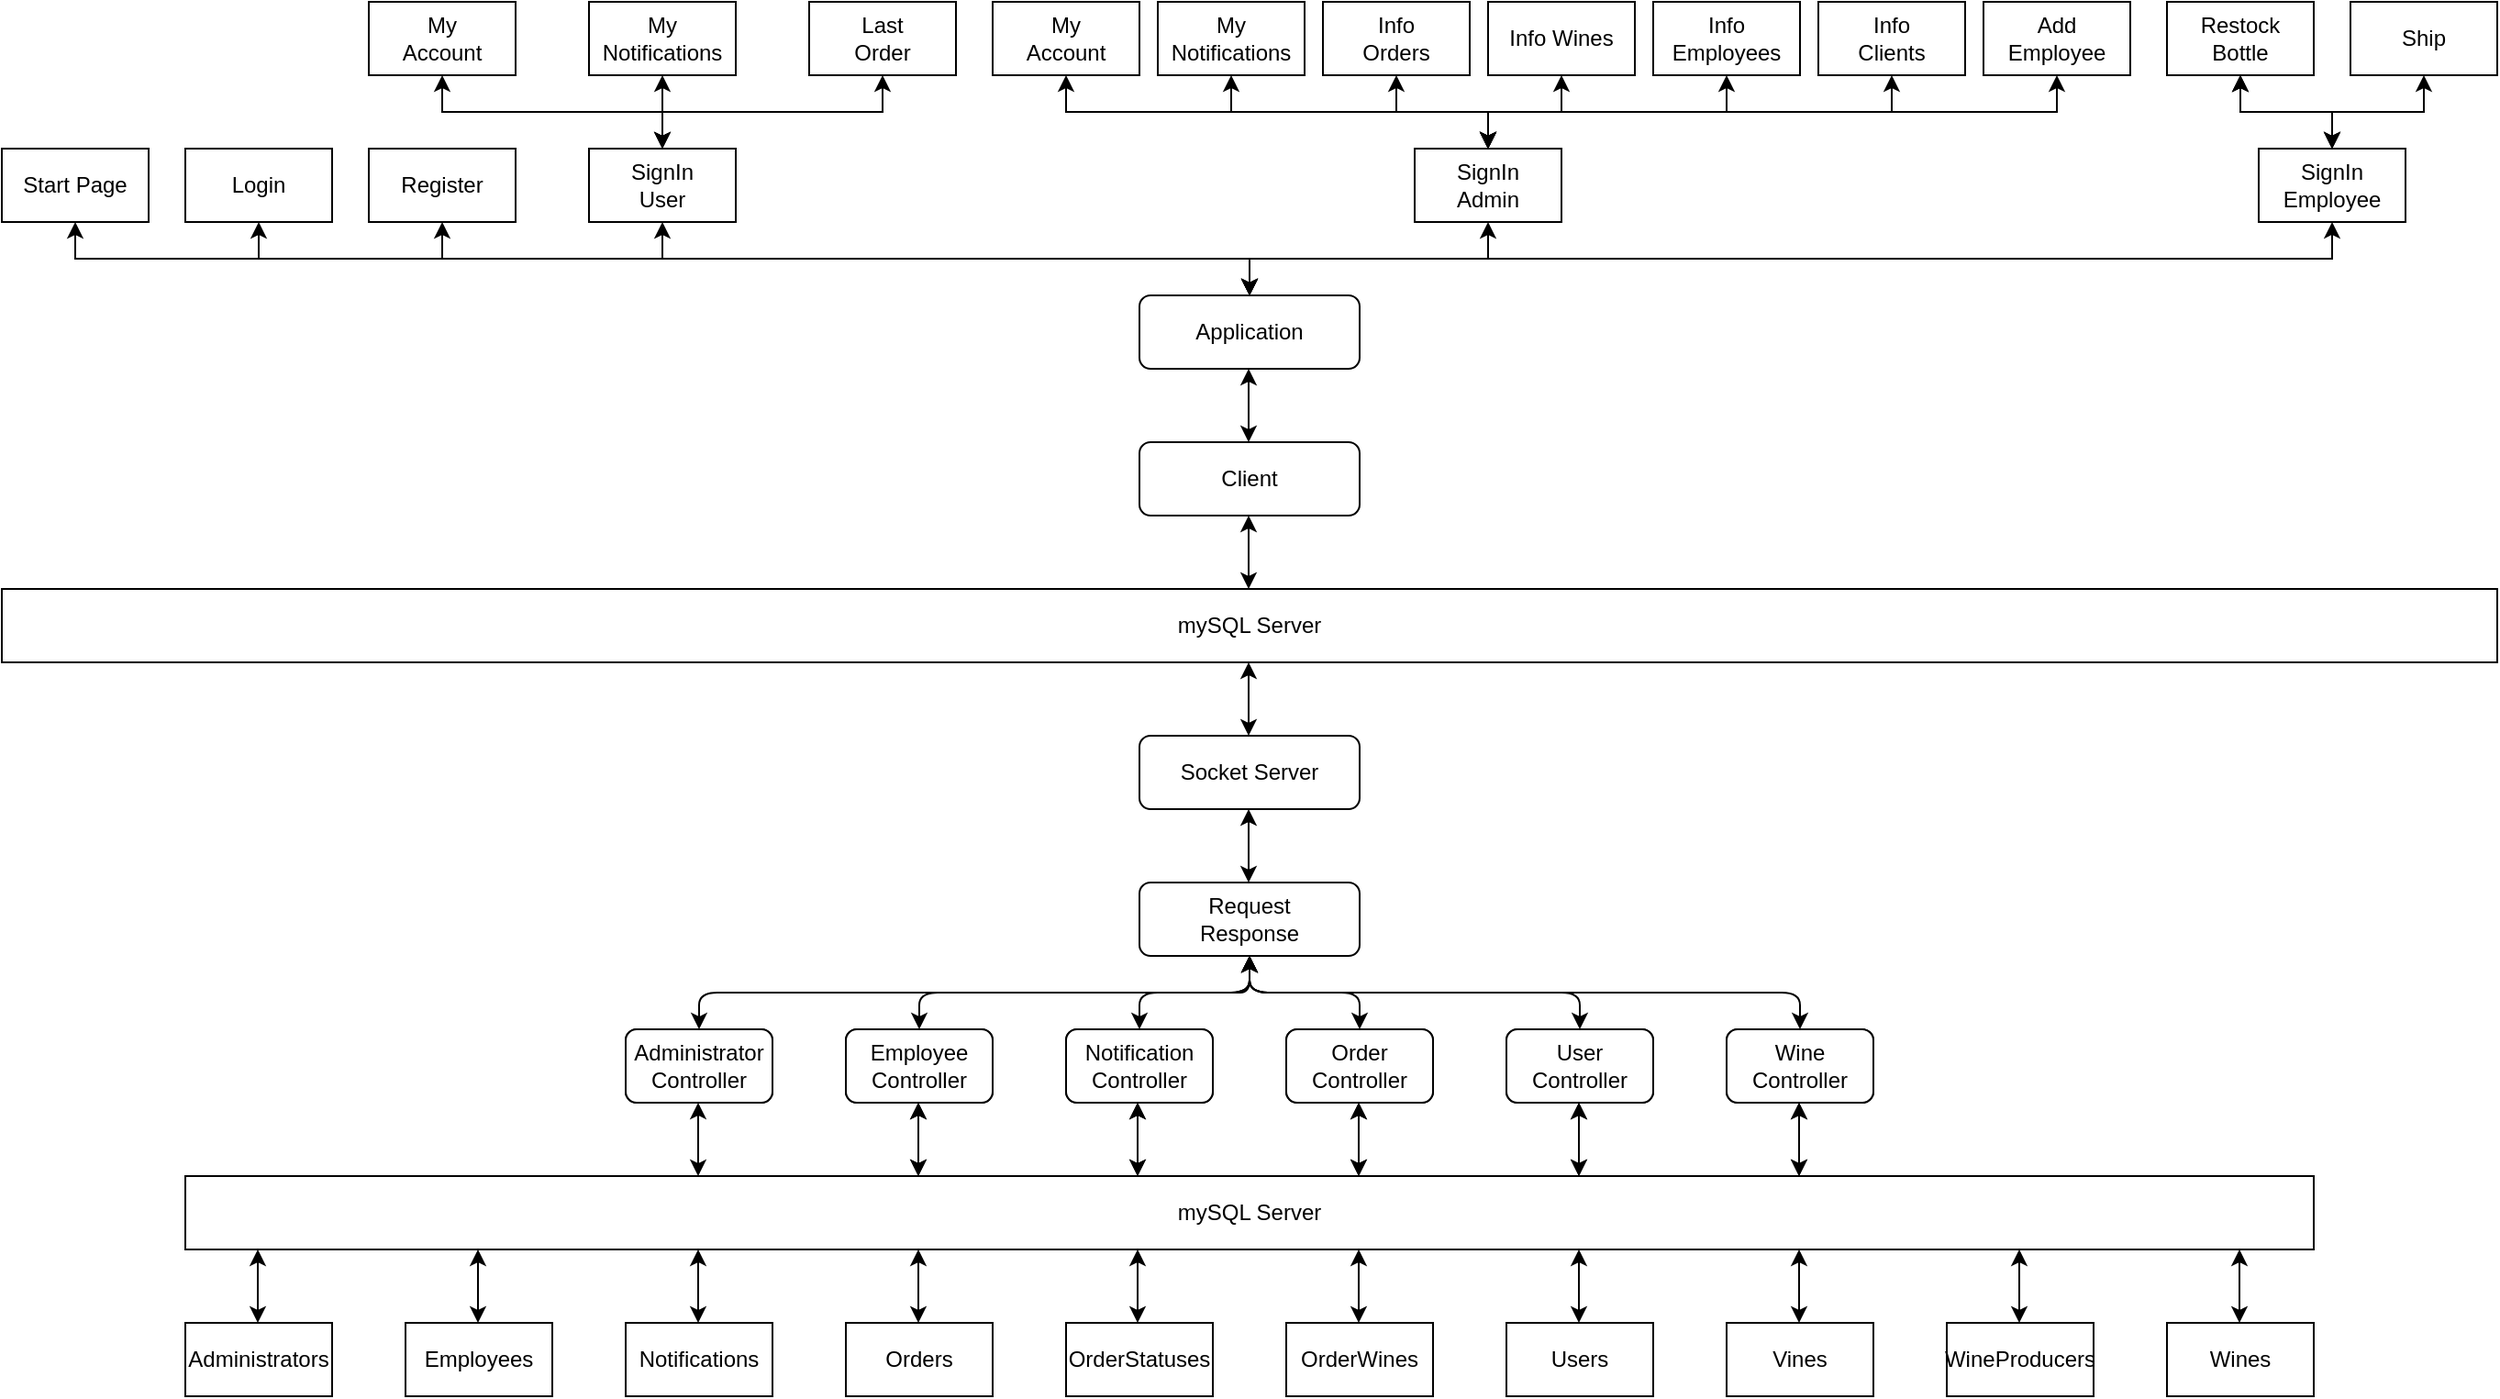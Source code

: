 <mxfile version="13.10.8" type="device"><diagram id="oxoZyxnpSQqmg-PbP51Y" name="Page-1"><mxGraphModel dx="1422" dy="762" grid="1" gridSize="10" guides="1" tooltips="1" connect="1" arrows="1" fold="1" page="1" pageScale="1" pageWidth="1169" pageHeight="827" math="0" shadow="0"><root><mxCell id="0"/><mxCell id="1" parent="0"/><mxCell id="t7MkN_M87zeiK0jrjnHF-2" value="Socket Server" style="rounded=1;whiteSpace=wrap;html=1;" vertex="1" parent="1"><mxGeometry x="620" y="440" width="120" height="40" as="geometry"/></mxCell><mxCell id="t7MkN_M87zeiK0jrjnHF-3" value="Employee&lt;br&gt;Controller" style="rounded=1;whiteSpace=wrap;html=1;" vertex="1" parent="1"><mxGeometry x="460" y="600" width="80" height="40" as="geometry"/></mxCell><mxCell id="t7MkN_M87zeiK0jrjnHF-5" value="Notification&lt;br&gt;Controller" style="rounded=1;whiteSpace=wrap;html=1;" vertex="1" parent="1"><mxGeometry x="580" y="600" width="80" height="40" as="geometry"/></mxCell><mxCell id="t7MkN_M87zeiK0jrjnHF-7" value="Order&lt;br&gt;Controller" style="rounded=1;whiteSpace=wrap;html=1;" vertex="1" parent="1"><mxGeometry x="700" y="600" width="80" height="40" as="geometry"/></mxCell><mxCell id="t7MkN_M87zeiK0jrjnHF-8" value="User&lt;br&gt;Controller" style="rounded=1;whiteSpace=wrap;html=1;" vertex="1" parent="1"><mxGeometry x="820" y="600" width="80" height="40" as="geometry"/></mxCell><mxCell id="t7MkN_M87zeiK0jrjnHF-28" value="" style="endArrow=classic;startArrow=classic;html=1;entryX=0.5;entryY=1;entryDx=0;entryDy=0;" edge="1" parent="1"><mxGeometry width="50" height="50" relative="1" as="geometry"><mxPoint x="619" y="680" as="sourcePoint"/><mxPoint x="619" y="640" as="targetPoint"/></mxGeometry></mxCell><mxCell id="t7MkN_M87zeiK0jrjnHF-29" value="" style="endArrow=classic;startArrow=classic;html=1;entryX=0.5;entryY=1;entryDx=0;entryDy=0;" edge="1" parent="1"><mxGeometry width="50" height="50" relative="1" as="geometry"><mxPoint x="499.5" y="680" as="sourcePoint"/><mxPoint x="499.5" y="640" as="targetPoint"/></mxGeometry></mxCell><mxCell id="t7MkN_M87zeiK0jrjnHF-31" value="" style="endArrow=classic;startArrow=classic;html=1;entryX=0.5;entryY=1;entryDx=0;entryDy=0;" edge="1" parent="1"><mxGeometry width="50" height="50" relative="1" as="geometry"><mxPoint x="859.5" y="680" as="sourcePoint"/><mxPoint x="859.5" y="640" as="targetPoint"/></mxGeometry></mxCell><mxCell id="t7MkN_M87zeiK0jrjnHF-32" value="" style="endArrow=classic;startArrow=classic;html=1;entryX=0.5;entryY=1;entryDx=0;entryDy=0;" edge="1" parent="1"><mxGeometry width="50" height="50" relative="1" as="geometry"><mxPoint x="739.5" y="680" as="sourcePoint"/><mxPoint x="739.5" y="640" as="targetPoint"/></mxGeometry></mxCell><mxCell id="t7MkN_M87zeiK0jrjnHF-33" value="Administrator&lt;br&gt;Controller" style="rounded=1;whiteSpace=wrap;html=1;" vertex="1" parent="1"><mxGeometry x="340" y="600" width="80" height="40" as="geometry"/></mxCell><mxCell id="t7MkN_M87zeiK0jrjnHF-34" value="Wine&lt;br&gt;Controller" style="rounded=1;whiteSpace=wrap;html=1;" vertex="1" parent="1"><mxGeometry x="940" y="600" width="80" height="40" as="geometry"/></mxCell><mxCell id="t7MkN_M87zeiK0jrjnHF-35" value="" style="endArrow=classic;startArrow=classic;html=1;entryX=0.5;entryY=1;entryDx=0;entryDy=0;" edge="1" parent="1"><mxGeometry width="50" height="50" relative="1" as="geometry"><mxPoint x="979.5" y="680" as="sourcePoint"/><mxPoint x="979.5" y="640" as="targetPoint"/></mxGeometry></mxCell><mxCell id="t7MkN_M87zeiK0jrjnHF-38" value="Employee&lt;br&gt;Controller" style="rounded=1;whiteSpace=wrap;html=1;" vertex="1" parent="1"><mxGeometry x="460" y="600" width="80" height="40" as="geometry"/></mxCell><mxCell id="t7MkN_M87zeiK0jrjnHF-39" value="Notification&lt;br&gt;Controller" style="rounded=1;whiteSpace=wrap;html=1;" vertex="1" parent="1"><mxGeometry x="580" y="600" width="80" height="40" as="geometry"/></mxCell><mxCell id="t7MkN_M87zeiK0jrjnHF-40" value="Order&lt;br&gt;Controller" style="rounded=1;whiteSpace=wrap;html=1;" vertex="1" parent="1"><mxGeometry x="700" y="600" width="80" height="40" as="geometry"/></mxCell><mxCell id="t7MkN_M87zeiK0jrjnHF-41" value="User&lt;br&gt;Controller" style="rounded=1;whiteSpace=wrap;html=1;" vertex="1" parent="1"><mxGeometry x="820" y="600" width="80" height="40" as="geometry"/></mxCell><mxCell id="t7MkN_M87zeiK0jrjnHF-43" value="" style="endArrow=classic;startArrow=classic;html=1;entryX=0.5;entryY=1;entryDx=0;entryDy=0;" edge="1" parent="1"><mxGeometry width="50" height="50" relative="1" as="geometry"><mxPoint x="619" y="680" as="sourcePoint"/><mxPoint x="619" y="640" as="targetPoint"/></mxGeometry></mxCell><mxCell id="t7MkN_M87zeiK0jrjnHF-44" value="" style="endArrow=classic;startArrow=classic;html=1;entryX=0.5;entryY=1;entryDx=0;entryDy=0;" edge="1" parent="1"><mxGeometry width="50" height="50" relative="1" as="geometry"><mxPoint x="499.5" y="680" as="sourcePoint"/><mxPoint x="499.5" y="640" as="targetPoint"/></mxGeometry></mxCell><mxCell id="t7MkN_M87zeiK0jrjnHF-46" value="" style="endArrow=classic;startArrow=classic;html=1;entryX=0.5;entryY=1;entryDx=0;entryDy=0;" edge="1" parent="1"><mxGeometry width="50" height="50" relative="1" as="geometry"><mxPoint x="859.5" y="680" as="sourcePoint"/><mxPoint x="859.5" y="640" as="targetPoint"/></mxGeometry></mxCell><mxCell id="t7MkN_M87zeiK0jrjnHF-47" value="" style="endArrow=classic;startArrow=classic;html=1;entryX=0.5;entryY=1;entryDx=0;entryDy=0;" edge="1" parent="1"><mxGeometry width="50" height="50" relative="1" as="geometry"><mxPoint x="739.5" y="680" as="sourcePoint"/><mxPoint x="739.5" y="640" as="targetPoint"/></mxGeometry></mxCell><mxCell id="t7MkN_M87zeiK0jrjnHF-48" value="Administrator&lt;br&gt;Controller" style="rounded=1;whiteSpace=wrap;html=1;" vertex="1" parent="1"><mxGeometry x="340" y="600" width="80" height="40" as="geometry"/></mxCell><mxCell id="t7MkN_M87zeiK0jrjnHF-49" value="Wine&lt;br&gt;Controller" style="rounded=1;whiteSpace=wrap;html=1;" vertex="1" parent="1"><mxGeometry x="940" y="600" width="80" height="40" as="geometry"/></mxCell><mxCell id="t7MkN_M87zeiK0jrjnHF-50" value="" style="endArrow=classic;startArrow=classic;html=1;entryX=0.5;entryY=1;entryDx=0;entryDy=0;" edge="1" parent="1"><mxGeometry width="50" height="50" relative="1" as="geometry"><mxPoint x="979.5" y="680" as="sourcePoint"/><mxPoint x="979.5" y="640" as="targetPoint"/></mxGeometry></mxCell><mxCell id="t7MkN_M87zeiK0jrjnHF-52" value="Request&lt;br&gt;Response" style="rounded=1;whiteSpace=wrap;html=1;" vertex="1" parent="1"><mxGeometry x="620" y="520" width="120" height="40" as="geometry"/></mxCell><mxCell id="t7MkN_M87zeiK0jrjnHF-54" value="" style="endArrow=classic;startArrow=classic;html=1;entryX=0.5;entryY=1;entryDx=0;entryDy=0;" edge="1" parent="1"><mxGeometry width="50" height="50" relative="1" as="geometry"><mxPoint x="679.5" y="520" as="sourcePoint"/><mxPoint x="679.5" y="480" as="targetPoint"/></mxGeometry></mxCell><mxCell id="t7MkN_M87zeiK0jrjnHF-55" value="" style="endArrow=classic;startArrow=classic;html=1;exitX=0.5;exitY=0;exitDx=0;exitDy=0;entryX=0.5;entryY=1;entryDx=0;entryDy=0;" edge="1" parent="1" source="t7MkN_M87zeiK0jrjnHF-48" target="t7MkN_M87zeiK0jrjnHF-52"><mxGeometry width="50" height="50" relative="1" as="geometry"><mxPoint x="380" y="590" as="sourcePoint"/><mxPoint x="430" y="540" as="targetPoint"/><Array as="points"><mxPoint x="380" y="580"/><mxPoint x="540" y="580"/><mxPoint x="680" y="580"/></Array></mxGeometry></mxCell><mxCell id="t7MkN_M87zeiK0jrjnHF-56" value="" style="endArrow=classic;startArrow=classic;html=1;exitX=0.5;exitY=0;exitDx=0;exitDy=0;entryX=0.5;entryY=1;entryDx=0;entryDy=0;" edge="1" parent="1" target="t7MkN_M87zeiK0jrjnHF-52"><mxGeometry width="50" height="50" relative="1" as="geometry"><mxPoint x="500" y="600" as="sourcePoint"/><mxPoint x="800" y="560" as="targetPoint"/><Array as="points"><mxPoint x="500" y="580"/><mxPoint x="660" y="580"/><mxPoint x="680" y="580"/></Array></mxGeometry></mxCell><mxCell id="t7MkN_M87zeiK0jrjnHF-57" value="" style="endArrow=classic;startArrow=classic;html=1;exitX=0.5;exitY=0;exitDx=0;exitDy=0;entryX=0.5;entryY=1;entryDx=0;entryDy=0;" edge="1" parent="1" target="t7MkN_M87zeiK0jrjnHF-52"><mxGeometry width="50" height="50" relative="1" as="geometry"><mxPoint x="620" y="600" as="sourcePoint"/><mxPoint x="800" y="560" as="targetPoint"/><Array as="points"><mxPoint x="620" y="580"/><mxPoint x="680" y="580"/></Array></mxGeometry></mxCell><mxCell id="t7MkN_M87zeiK0jrjnHF-58" value="" style="endArrow=classic;startArrow=classic;html=1;exitX=0.5;exitY=1;exitDx=0;exitDy=0;entryX=0.5;entryY=0;entryDx=0;entryDy=0;" edge="1" parent="1" source="t7MkN_M87zeiK0jrjnHF-52" target="t7MkN_M87zeiK0jrjnHF-49"><mxGeometry width="50" height="50" relative="1" as="geometry"><mxPoint x="685" y="600" as="sourcePoint"/><mxPoint x="985" y="560" as="targetPoint"/><Array as="points"><mxPoint x="680" y="580"/><mxPoint x="845" y="580"/><mxPoint x="980" y="580"/></Array></mxGeometry></mxCell><mxCell id="t7MkN_M87zeiK0jrjnHF-59" value="" style="endArrow=classic;startArrow=classic;html=1;exitX=0.5;exitY=1;exitDx=0;exitDy=0;entryX=0.5;entryY=0;entryDx=0;entryDy=0;" edge="1" parent="1" source="t7MkN_M87zeiK0jrjnHF-52"><mxGeometry width="50" height="50" relative="1" as="geometry"><mxPoint x="560" y="560" as="sourcePoint"/><mxPoint x="860" y="600" as="targetPoint"/><Array as="points"><mxPoint x="680" y="580"/><mxPoint x="725" y="580"/><mxPoint x="860" y="580"/></Array></mxGeometry></mxCell><mxCell id="t7MkN_M87zeiK0jrjnHF-60" value="" style="endArrow=classic;startArrow=classic;html=1;exitX=0.5;exitY=1;exitDx=0;exitDy=0;entryX=0.5;entryY=0;entryDx=0;entryDy=0;" edge="1" parent="1" source="t7MkN_M87zeiK0jrjnHF-52"><mxGeometry width="50" height="50" relative="1" as="geometry"><mxPoint x="560" y="560" as="sourcePoint"/><mxPoint x="740" y="600" as="targetPoint"/><Array as="points"><mxPoint x="680" y="580"/><mxPoint x="740" y="580"/></Array></mxGeometry></mxCell><mxCell id="t7MkN_M87zeiK0jrjnHF-69" value="" style="endArrow=classic;startArrow=classic;html=1;entryX=0.5;entryY=1;entryDx=0;entryDy=0;" edge="1" parent="1"><mxGeometry width="50" height="50" relative="1" as="geometry"><mxPoint x="379.5" y="680" as="sourcePoint"/><mxPoint x="379.5" y="640" as="targetPoint"/></mxGeometry></mxCell><mxCell id="t7MkN_M87zeiK0jrjnHF-70" value="mySQL Server" style="rounded=0;whiteSpace=wrap;html=1;" vertex="1" parent="1"><mxGeometry x="100" y="680" width="1160" height="40" as="geometry"/></mxCell><mxCell id="t7MkN_M87zeiK0jrjnHF-78" value="Administrators" style="rounded=0;whiteSpace=wrap;html=1;" vertex="1" parent="1"><mxGeometry x="100" y="760" width="80" height="40" as="geometry"/></mxCell><mxCell id="t7MkN_M87zeiK0jrjnHF-79" value="Employees" style="rounded=0;whiteSpace=wrap;html=1;" vertex="1" parent="1"><mxGeometry x="220" y="760" width="80" height="40" as="geometry"/></mxCell><mxCell id="t7MkN_M87zeiK0jrjnHF-80" value="Notifications" style="rounded=0;whiteSpace=wrap;html=1;" vertex="1" parent="1"><mxGeometry x="340" y="760" width="80" height="40" as="geometry"/></mxCell><mxCell id="t7MkN_M87zeiK0jrjnHF-81" value="Orders" style="rounded=0;whiteSpace=wrap;html=1;" vertex="1" parent="1"><mxGeometry x="460" y="760" width="80" height="40" as="geometry"/></mxCell><mxCell id="t7MkN_M87zeiK0jrjnHF-82" value="OrderStatuses" style="rounded=0;whiteSpace=wrap;html=1;" vertex="1" parent="1"><mxGeometry x="580" y="760" width="80" height="40" as="geometry"/></mxCell><mxCell id="t7MkN_M87zeiK0jrjnHF-83" value="OrderWines" style="rounded=0;whiteSpace=wrap;html=1;" vertex="1" parent="1"><mxGeometry x="700" y="760" width="80" height="40" as="geometry"/></mxCell><mxCell id="t7MkN_M87zeiK0jrjnHF-84" value="Users" style="rounded=0;whiteSpace=wrap;html=1;" vertex="1" parent="1"><mxGeometry x="820" y="760" width="80" height="40" as="geometry"/></mxCell><mxCell id="t7MkN_M87zeiK0jrjnHF-85" value="Vines" style="rounded=0;whiteSpace=wrap;html=1;" vertex="1" parent="1"><mxGeometry x="940" y="760" width="80" height="40" as="geometry"/></mxCell><mxCell id="t7MkN_M87zeiK0jrjnHF-86" value="WineProducers" style="rounded=0;whiteSpace=wrap;html=1;" vertex="1" parent="1"><mxGeometry x="1060" y="760" width="80" height="40" as="geometry"/></mxCell><mxCell id="t7MkN_M87zeiK0jrjnHF-87" value="Wines" style="rounded=0;whiteSpace=wrap;html=1;" vertex="1" parent="1"><mxGeometry x="1180" y="760" width="80" height="40" as="geometry"/></mxCell><mxCell id="t7MkN_M87zeiK0jrjnHF-88" value="" style="endArrow=classic;startArrow=classic;html=1;entryX=0.5;entryY=1;entryDx=0;entryDy=0;" edge="1" parent="1"><mxGeometry width="50" height="50" relative="1" as="geometry"><mxPoint x="1219.5" y="760" as="sourcePoint"/><mxPoint x="1219.5" y="720" as="targetPoint"/></mxGeometry></mxCell><mxCell id="t7MkN_M87zeiK0jrjnHF-89" value="" style="endArrow=classic;startArrow=classic;html=1;entryX=0.5;entryY=1;entryDx=0;entryDy=0;" edge="1" parent="1"><mxGeometry width="50" height="50" relative="1" as="geometry"><mxPoint x="1099.5" y="760" as="sourcePoint"/><mxPoint x="1099.5" y="720" as="targetPoint"/></mxGeometry></mxCell><mxCell id="t7MkN_M87zeiK0jrjnHF-90" value="" style="endArrow=classic;startArrow=classic;html=1;entryX=0.5;entryY=1;entryDx=0;entryDy=0;" edge="1" parent="1"><mxGeometry width="50" height="50" relative="1" as="geometry"><mxPoint x="979.5" y="760" as="sourcePoint"/><mxPoint x="979.5" y="720" as="targetPoint"/></mxGeometry></mxCell><mxCell id="t7MkN_M87zeiK0jrjnHF-91" value="" style="endArrow=classic;startArrow=classic;html=1;entryX=0.5;entryY=1;entryDx=0;entryDy=0;" edge="1" parent="1"><mxGeometry width="50" height="50" relative="1" as="geometry"><mxPoint x="859.5" y="760" as="sourcePoint"/><mxPoint x="859.5" y="720" as="targetPoint"/></mxGeometry></mxCell><mxCell id="t7MkN_M87zeiK0jrjnHF-92" value="" style="endArrow=classic;startArrow=classic;html=1;entryX=0.5;entryY=1;entryDx=0;entryDy=0;" edge="1" parent="1"><mxGeometry width="50" height="50" relative="1" as="geometry"><mxPoint x="739.5" y="760" as="sourcePoint"/><mxPoint x="739.5" y="720" as="targetPoint"/></mxGeometry></mxCell><mxCell id="t7MkN_M87zeiK0jrjnHF-93" value="" style="endArrow=classic;startArrow=classic;html=1;entryX=0.5;entryY=1;entryDx=0;entryDy=0;" edge="1" parent="1"><mxGeometry width="50" height="50" relative="1" as="geometry"><mxPoint x="619" y="760" as="sourcePoint"/><mxPoint x="619" y="720" as="targetPoint"/></mxGeometry></mxCell><mxCell id="t7MkN_M87zeiK0jrjnHF-94" value="" style="endArrow=classic;startArrow=classic;html=1;entryX=0.5;entryY=1;entryDx=0;entryDy=0;" edge="1" parent="1"><mxGeometry width="50" height="50" relative="1" as="geometry"><mxPoint x="499.5" y="760" as="sourcePoint"/><mxPoint x="499.5" y="720" as="targetPoint"/></mxGeometry></mxCell><mxCell id="t7MkN_M87zeiK0jrjnHF-95" value="" style="endArrow=classic;startArrow=classic;html=1;entryX=0.5;entryY=1;entryDx=0;entryDy=0;" edge="1" parent="1"><mxGeometry width="50" height="50" relative="1" as="geometry"><mxPoint x="379.5" y="760" as="sourcePoint"/><mxPoint x="379.5" y="720" as="targetPoint"/></mxGeometry></mxCell><mxCell id="t7MkN_M87zeiK0jrjnHF-96" value="" style="endArrow=classic;startArrow=classic;html=1;entryX=0.5;entryY=1;entryDx=0;entryDy=0;" edge="1" parent="1"><mxGeometry width="50" height="50" relative="1" as="geometry"><mxPoint x="259.5" y="760" as="sourcePoint"/><mxPoint x="259.5" y="720" as="targetPoint"/></mxGeometry></mxCell><mxCell id="t7MkN_M87zeiK0jrjnHF-97" value="" style="endArrow=classic;startArrow=classic;html=1;entryX=0.5;entryY=1;entryDx=0;entryDy=0;" edge="1" parent="1"><mxGeometry width="50" height="50" relative="1" as="geometry"><mxPoint x="139.5" y="760" as="sourcePoint"/><mxPoint x="139.5" y="720" as="targetPoint"/></mxGeometry></mxCell><mxCell id="t7MkN_M87zeiK0jrjnHF-98" value="mySQL Server" style="rounded=0;whiteSpace=wrap;html=1;" vertex="1" parent="1"><mxGeometry y="360" width="1360" height="40" as="geometry"/></mxCell><mxCell id="t7MkN_M87zeiK0jrjnHF-99" value="" style="endArrow=classic;startArrow=classic;html=1;entryX=0.5;entryY=1;entryDx=0;entryDy=0;" edge="1" parent="1"><mxGeometry width="50" height="50" relative="1" as="geometry"><mxPoint x="679.5" y="440" as="sourcePoint"/><mxPoint x="679.5" y="400" as="targetPoint"/></mxGeometry></mxCell><mxCell id="t7MkN_M87zeiK0jrjnHF-100" value="Client" style="rounded=1;whiteSpace=wrap;html=1;" vertex="1" parent="1"><mxGeometry x="620" y="280" width="120" height="40" as="geometry"/></mxCell><mxCell id="t7MkN_M87zeiK0jrjnHF-102" value="Application" style="rounded=1;whiteSpace=wrap;html=1;" vertex="1" parent="1"><mxGeometry x="620" y="200" width="120" height="40" as="geometry"/></mxCell><mxCell id="t7MkN_M87zeiK0jrjnHF-193" style="edgeStyle=orthogonalEdgeStyle;rounded=0;orthogonalLoop=1;jettySize=auto;html=1;startArrow=classic;startFill=1;" edge="1" parent="1" source="t7MkN_M87zeiK0jrjnHF-105" target="t7MkN_M87zeiK0jrjnHF-102"><mxGeometry relative="1" as="geometry"><Array as="points"><mxPoint x="40" y="180"/><mxPoint x="680" y="180"/></Array></mxGeometry></mxCell><mxCell id="t7MkN_M87zeiK0jrjnHF-105" value="Start Page" style="rounded=0;whiteSpace=wrap;html=1;" vertex="1" parent="1"><mxGeometry y="120" width="80" height="40" as="geometry"/></mxCell><mxCell id="t7MkN_M87zeiK0jrjnHF-194" style="edgeStyle=orthogonalEdgeStyle;rounded=0;orthogonalLoop=1;jettySize=auto;html=1;startArrow=classic;startFill=1;" edge="1" parent="1" source="t7MkN_M87zeiK0jrjnHF-106" target="t7MkN_M87zeiK0jrjnHF-102"><mxGeometry relative="1" as="geometry"><Array as="points"><mxPoint x="140" y="180"/><mxPoint x="680" y="180"/></Array></mxGeometry></mxCell><mxCell id="t7MkN_M87zeiK0jrjnHF-106" value="Login" style="rounded=0;whiteSpace=wrap;html=1;" vertex="1" parent="1"><mxGeometry x="100" y="120" width="80" height="40" as="geometry"/></mxCell><mxCell id="t7MkN_M87zeiK0jrjnHF-195" style="edgeStyle=orthogonalEdgeStyle;rounded=0;orthogonalLoop=1;jettySize=auto;html=1;startArrow=classic;startFill=1;" edge="1" parent="1" source="t7MkN_M87zeiK0jrjnHF-107" target="t7MkN_M87zeiK0jrjnHF-102"><mxGeometry relative="1" as="geometry"><Array as="points"><mxPoint x="240" y="180"/><mxPoint x="680" y="180"/></Array></mxGeometry></mxCell><mxCell id="t7MkN_M87zeiK0jrjnHF-107" value="Register" style="rounded=0;whiteSpace=wrap;html=1;" vertex="1" parent="1"><mxGeometry x="200" y="120" width="80" height="40" as="geometry"/></mxCell><mxCell id="t7MkN_M87zeiK0jrjnHF-196" style="edgeStyle=orthogonalEdgeStyle;rounded=0;orthogonalLoop=1;jettySize=auto;html=1;startArrow=classic;startFill=1;" edge="1" parent="1" source="t7MkN_M87zeiK0jrjnHF-108" target="t7MkN_M87zeiK0jrjnHF-102"><mxGeometry relative="1" as="geometry"><Array as="points"><mxPoint x="360" y="180"/><mxPoint x="680" y="180"/></Array></mxGeometry></mxCell><mxCell id="t7MkN_M87zeiK0jrjnHF-108" value="SignIn&lt;br&gt;User" style="rounded=0;whiteSpace=wrap;html=1;" vertex="1" parent="1"><mxGeometry x="320" y="120" width="80" height="40" as="geometry"/></mxCell><mxCell id="t7MkN_M87zeiK0jrjnHF-197" style="edgeStyle=orthogonalEdgeStyle;rounded=0;orthogonalLoop=1;jettySize=auto;html=1;entryX=0.5;entryY=0;entryDx=0;entryDy=0;startArrow=classic;startFill=1;" edge="1" parent="1" source="t7MkN_M87zeiK0jrjnHF-109" target="t7MkN_M87zeiK0jrjnHF-102"><mxGeometry relative="1" as="geometry"><Array as="points"><mxPoint x="810" y="180"/><mxPoint x="680" y="180"/></Array></mxGeometry></mxCell><mxCell id="t7MkN_M87zeiK0jrjnHF-109" value="SignIn&lt;br&gt;Admin" style="rounded=0;whiteSpace=wrap;html=1;" vertex="1" parent="1"><mxGeometry x="770" y="120" width="80" height="40" as="geometry"/></mxCell><mxCell id="t7MkN_M87zeiK0jrjnHF-110" value="SignIn&lt;br&gt;Employee" style="rounded=0;whiteSpace=wrap;html=1;" vertex="1" parent="1"><mxGeometry x="1230" y="120" width="80" height="40" as="geometry"/></mxCell><mxCell id="t7MkN_M87zeiK0jrjnHF-160" style="edgeStyle=orthogonalEdgeStyle;rounded=0;orthogonalLoop=1;jettySize=auto;html=1;startArrow=classic;startFill=1;" edge="1" parent="1" source="t7MkN_M87zeiK0jrjnHF-115" target="t7MkN_M87zeiK0jrjnHF-108"><mxGeometry relative="1" as="geometry"><Array as="points"><mxPoint x="240" y="100"/><mxPoint x="360" y="100"/></Array></mxGeometry></mxCell><mxCell id="t7MkN_M87zeiK0jrjnHF-115" value="My&lt;br&gt;Account" style="rounded=0;whiteSpace=wrap;html=1;" vertex="1" parent="1"><mxGeometry x="200" y="40" width="80" height="40" as="geometry"/></mxCell><mxCell id="t7MkN_M87zeiK0jrjnHF-161" style="edgeStyle=orthogonalEdgeStyle;rounded=0;orthogonalLoop=1;jettySize=auto;html=1;startArrow=classic;startFill=1;" edge="1" parent="1" source="t7MkN_M87zeiK0jrjnHF-116" target="t7MkN_M87zeiK0jrjnHF-108"><mxGeometry relative="1" as="geometry"/></mxCell><mxCell id="t7MkN_M87zeiK0jrjnHF-116" value="My&lt;br&gt;Notifications" style="rounded=0;whiteSpace=wrap;html=1;" vertex="1" parent="1"><mxGeometry x="320" y="40" width="80" height="40" as="geometry"/></mxCell><mxCell id="t7MkN_M87zeiK0jrjnHF-162" style="edgeStyle=orthogonalEdgeStyle;rounded=0;orthogonalLoop=1;jettySize=auto;html=1;entryX=0.5;entryY=0;entryDx=0;entryDy=0;startArrow=classic;startFill=1;" edge="1" parent="1" source="t7MkN_M87zeiK0jrjnHF-117" target="t7MkN_M87zeiK0jrjnHF-108"><mxGeometry relative="1" as="geometry"><Array as="points"><mxPoint x="480" y="100"/><mxPoint x="360" y="100"/></Array></mxGeometry></mxCell><mxCell id="t7MkN_M87zeiK0jrjnHF-117" value="Last&lt;br&gt;Order" style="rounded=0;whiteSpace=wrap;html=1;" vertex="1" parent="1"><mxGeometry x="440" y="40" width="80" height="40" as="geometry"/></mxCell><mxCell id="t7MkN_M87zeiK0jrjnHF-171" style="edgeStyle=orthogonalEdgeStyle;rounded=0;orthogonalLoop=1;jettySize=auto;html=1;entryX=0.5;entryY=0;entryDx=0;entryDy=0;startArrow=classic;startFill=1;" edge="1" parent="1" source="t7MkN_M87zeiK0jrjnHF-121" target="t7MkN_M87zeiK0jrjnHF-110"><mxGeometry relative="1" as="geometry"/></mxCell><mxCell id="t7MkN_M87zeiK0jrjnHF-121" value="Ship" style="rounded=0;whiteSpace=wrap;html=1;" vertex="1" parent="1"><mxGeometry x="1280" y="40" width="80" height="40" as="geometry"/></mxCell><mxCell id="t7MkN_M87zeiK0jrjnHF-122" value="Restock&lt;br&gt;Bottle" style="rounded=0;whiteSpace=wrap;html=1;" vertex="1" parent="1"><mxGeometry x="1180" y="40" width="80" height="40" as="geometry"/></mxCell><mxCell id="t7MkN_M87zeiK0jrjnHF-163" style="edgeStyle=orthogonalEdgeStyle;rounded=0;orthogonalLoop=1;jettySize=auto;html=1;startArrow=classic;startFill=1;" edge="1" parent="1" source="t7MkN_M87zeiK0jrjnHF-125" target="t7MkN_M87zeiK0jrjnHF-109"><mxGeometry relative="1" as="geometry"><Array as="points"><mxPoint x="580" y="100"/><mxPoint x="810" y="100"/></Array></mxGeometry></mxCell><mxCell id="t7MkN_M87zeiK0jrjnHF-125" value="My&lt;br&gt;Account" style="rounded=0;whiteSpace=wrap;html=1;" vertex="1" parent="1"><mxGeometry x="540" y="40" width="80" height="40" as="geometry"/></mxCell><mxCell id="t7MkN_M87zeiK0jrjnHF-164" style="edgeStyle=orthogonalEdgeStyle;rounded=0;orthogonalLoop=1;jettySize=auto;html=1;startArrow=classic;startFill=1;" edge="1" parent="1" source="t7MkN_M87zeiK0jrjnHF-126" target="t7MkN_M87zeiK0jrjnHF-109"><mxGeometry relative="1" as="geometry"><Array as="points"><mxPoint x="670" y="100"/><mxPoint x="810" y="100"/></Array></mxGeometry></mxCell><mxCell id="t7MkN_M87zeiK0jrjnHF-126" value="My&lt;br&gt;Notifications" style="rounded=0;whiteSpace=wrap;html=1;" vertex="1" parent="1"><mxGeometry x="630" y="40" width="80" height="40" as="geometry"/></mxCell><mxCell id="t7MkN_M87zeiK0jrjnHF-165" style="edgeStyle=orthogonalEdgeStyle;rounded=0;orthogonalLoop=1;jettySize=auto;html=1;entryX=0.5;entryY=0;entryDx=0;entryDy=0;startArrow=classic;startFill=1;" edge="1" parent="1" source="t7MkN_M87zeiK0jrjnHF-127" target="t7MkN_M87zeiK0jrjnHF-109"><mxGeometry relative="1" as="geometry"/></mxCell><mxCell id="t7MkN_M87zeiK0jrjnHF-127" value="Info&lt;br&gt;Orders" style="rounded=0;whiteSpace=wrap;html=1;" vertex="1" parent="1"><mxGeometry x="720" y="40" width="80" height="40" as="geometry"/></mxCell><mxCell id="t7MkN_M87zeiK0jrjnHF-166" style="edgeStyle=orthogonalEdgeStyle;rounded=0;orthogonalLoop=1;jettySize=auto;html=1;entryX=0.5;entryY=0;entryDx=0;entryDy=0;startArrow=classic;startFill=1;" edge="1" parent="1" source="t7MkN_M87zeiK0jrjnHF-128" target="t7MkN_M87zeiK0jrjnHF-109"><mxGeometry relative="1" as="geometry"/></mxCell><mxCell id="t7MkN_M87zeiK0jrjnHF-128" value="Info Wines" style="rounded=0;whiteSpace=wrap;html=1;" vertex="1" parent="1"><mxGeometry x="810" y="40" width="80" height="40" as="geometry"/></mxCell><mxCell id="t7MkN_M87zeiK0jrjnHF-167" style="edgeStyle=orthogonalEdgeStyle;rounded=0;orthogonalLoop=1;jettySize=auto;html=1;startArrow=classic;startFill=1;" edge="1" parent="1" source="t7MkN_M87zeiK0jrjnHF-129" target="t7MkN_M87zeiK0jrjnHF-109"><mxGeometry relative="1" as="geometry"><Array as="points"><mxPoint x="940" y="100"/><mxPoint x="810" y="100"/></Array></mxGeometry></mxCell><mxCell id="t7MkN_M87zeiK0jrjnHF-129" value="Info&lt;br&gt;Employees" style="rounded=0;whiteSpace=wrap;html=1;" vertex="1" parent="1"><mxGeometry x="900" y="40" width="80" height="40" as="geometry"/></mxCell><mxCell id="t7MkN_M87zeiK0jrjnHF-168" style="edgeStyle=orthogonalEdgeStyle;rounded=0;orthogonalLoop=1;jettySize=auto;html=1;entryX=0.5;entryY=0;entryDx=0;entryDy=0;startArrow=classic;startFill=1;" edge="1" parent="1" source="t7MkN_M87zeiK0jrjnHF-130" target="t7MkN_M87zeiK0jrjnHF-109"><mxGeometry relative="1" as="geometry"><Array as="points"><mxPoint x="1030" y="100"/><mxPoint x="810" y="100"/></Array></mxGeometry></mxCell><mxCell id="t7MkN_M87zeiK0jrjnHF-130" value="Info&lt;br&gt;Clients" style="rounded=0;whiteSpace=wrap;html=1;" vertex="1" parent="1"><mxGeometry x="990" y="40" width="80" height="40" as="geometry"/></mxCell><mxCell id="t7MkN_M87zeiK0jrjnHF-133" value="Restock&lt;br&gt;Bottle" style="rounded=0;whiteSpace=wrap;html=1;" vertex="1" parent="1"><mxGeometry x="1180" y="40" width="80" height="40" as="geometry"/></mxCell><mxCell id="t7MkN_M87zeiK0jrjnHF-136" value="Restock&lt;br&gt;Bottle" style="rounded=0;whiteSpace=wrap;html=1;" vertex="1" parent="1"><mxGeometry x="1180" y="40" width="80" height="40" as="geometry"/></mxCell><mxCell id="t7MkN_M87zeiK0jrjnHF-169" style="edgeStyle=orthogonalEdgeStyle;rounded=0;orthogonalLoop=1;jettySize=auto;html=1;startArrow=classic;startFill=1;" edge="1" parent="1" source="t7MkN_M87zeiK0jrjnHF-139" target="t7MkN_M87zeiK0jrjnHF-110"><mxGeometry relative="1" as="geometry"/></mxCell><mxCell id="t7MkN_M87zeiK0jrjnHF-139" value="Restock&lt;br&gt;Bottle" style="rounded=0;whiteSpace=wrap;html=1;" vertex="1" parent="1"><mxGeometry x="1180" y="40" width="80" height="40" as="geometry"/></mxCell><mxCell id="t7MkN_M87zeiK0jrjnHF-172" value="SignIn&lt;br&gt;Employee" style="rounded=0;whiteSpace=wrap;html=1;" vertex="1" parent="1"><mxGeometry x="1230" y="120" width="80" height="40" as="geometry"/></mxCell><mxCell id="t7MkN_M87zeiK0jrjnHF-174" value="Restock&lt;br&gt;Bottle" style="rounded=0;whiteSpace=wrap;html=1;" vertex="1" parent="1"><mxGeometry x="1180" y="40" width="80" height="40" as="geometry"/></mxCell><mxCell id="t7MkN_M87zeiK0jrjnHF-175" value="Restock&lt;br&gt;Bottle" style="rounded=0;whiteSpace=wrap;html=1;" vertex="1" parent="1"><mxGeometry x="1180" y="40" width="80" height="40" as="geometry"/></mxCell><mxCell id="t7MkN_M87zeiK0jrjnHF-176" value="Restock&lt;br&gt;Bottle" style="rounded=0;whiteSpace=wrap;html=1;" vertex="1" parent="1"><mxGeometry x="1180" y="40" width="80" height="40" as="geometry"/></mxCell><mxCell id="t7MkN_M87zeiK0jrjnHF-177" style="edgeStyle=orthogonalEdgeStyle;rounded=0;orthogonalLoop=1;jettySize=auto;html=1;startArrow=classic;startFill=1;" edge="1" source="t7MkN_M87zeiK0jrjnHF-178" target="t7MkN_M87zeiK0jrjnHF-172" parent="1"><mxGeometry relative="1" as="geometry"/></mxCell><mxCell id="t7MkN_M87zeiK0jrjnHF-178" value="Restock&lt;br&gt;Bottle" style="rounded=0;whiteSpace=wrap;html=1;" vertex="1" parent="1"><mxGeometry x="1180" y="40" width="80" height="40" as="geometry"/></mxCell><mxCell id="t7MkN_M87zeiK0jrjnHF-198" style="edgeStyle=orthogonalEdgeStyle;rounded=0;orthogonalLoop=1;jettySize=auto;html=1;startArrow=classic;startFill=1;" edge="1" parent="1" source="t7MkN_M87zeiK0jrjnHF-179" target="t7MkN_M87zeiK0jrjnHF-102"><mxGeometry relative="1" as="geometry"><Array as="points"><mxPoint x="1270" y="180"/><mxPoint x="680" y="180"/></Array></mxGeometry></mxCell><mxCell id="t7MkN_M87zeiK0jrjnHF-179" value="SignIn&lt;br&gt;Employee" style="rounded=0;whiteSpace=wrap;html=1;" vertex="1" parent="1"><mxGeometry x="1230" y="120" width="80" height="40" as="geometry"/></mxCell><mxCell id="t7MkN_M87zeiK0jrjnHF-181" value="Restock&lt;br&gt;Bottle" style="rounded=0;whiteSpace=wrap;html=1;" vertex="1" parent="1"><mxGeometry x="1180" y="40" width="80" height="40" as="geometry"/></mxCell><mxCell id="t7MkN_M87zeiK0jrjnHF-182" value="Restock&lt;br&gt;Bottle" style="rounded=0;whiteSpace=wrap;html=1;" vertex="1" parent="1"><mxGeometry x="1180" y="40" width="80" height="40" as="geometry"/></mxCell><mxCell id="t7MkN_M87zeiK0jrjnHF-183" value="Restock&lt;br&gt;Bottle" style="rounded=0;whiteSpace=wrap;html=1;" vertex="1" parent="1"><mxGeometry x="1180" y="40" width="80" height="40" as="geometry"/></mxCell><mxCell id="t7MkN_M87zeiK0jrjnHF-184" style="edgeStyle=orthogonalEdgeStyle;rounded=0;orthogonalLoop=1;jettySize=auto;html=1;startArrow=classic;startFill=1;" edge="1" source="t7MkN_M87zeiK0jrjnHF-185" target="t7MkN_M87zeiK0jrjnHF-179" parent="1"><mxGeometry relative="1" as="geometry"/></mxCell><mxCell id="t7MkN_M87zeiK0jrjnHF-185" value="Restock&lt;br&gt;Bottle" style="rounded=0;whiteSpace=wrap;html=1;" vertex="1" parent="1"><mxGeometry x="1180" y="40" width="80" height="40" as="geometry"/></mxCell><mxCell id="t7MkN_M87zeiK0jrjnHF-187" style="edgeStyle=orthogonalEdgeStyle;rounded=0;orthogonalLoop=1;jettySize=auto;html=1;entryX=0.5;entryY=0;entryDx=0;entryDy=0;startArrow=classic;startFill=1;" edge="1" parent="1" source="t7MkN_M87zeiK0jrjnHF-186" target="t7MkN_M87zeiK0jrjnHF-109"><mxGeometry relative="1" as="geometry"><Array as="points"><mxPoint x="1120" y="100"/><mxPoint x="810" y="100"/></Array></mxGeometry></mxCell><mxCell id="t7MkN_M87zeiK0jrjnHF-186" value="Add&lt;br&gt;Employee" style="rounded=0;whiteSpace=wrap;html=1;" vertex="1" parent="1"><mxGeometry x="1080" y="40" width="80" height="40" as="geometry"/></mxCell><mxCell id="t7MkN_M87zeiK0jrjnHF-191" value="" style="endArrow=classic;startArrow=classic;html=1;entryX=0.5;entryY=1;entryDx=0;entryDy=0;" edge="1" parent="1"><mxGeometry width="50" height="50" relative="1" as="geometry"><mxPoint x="679.5" y="360" as="sourcePoint"/><mxPoint x="679.5" y="320" as="targetPoint"/></mxGeometry></mxCell><mxCell id="t7MkN_M87zeiK0jrjnHF-192" value="" style="endArrow=classic;startArrow=classic;html=1;entryX=0.5;entryY=1;entryDx=0;entryDy=0;" edge="1" parent="1"><mxGeometry width="50" height="50" relative="1" as="geometry"><mxPoint x="679.5" y="280" as="sourcePoint"/><mxPoint x="679.5" y="240" as="targetPoint"/></mxGeometry></mxCell></root></mxGraphModel></diagram></mxfile>